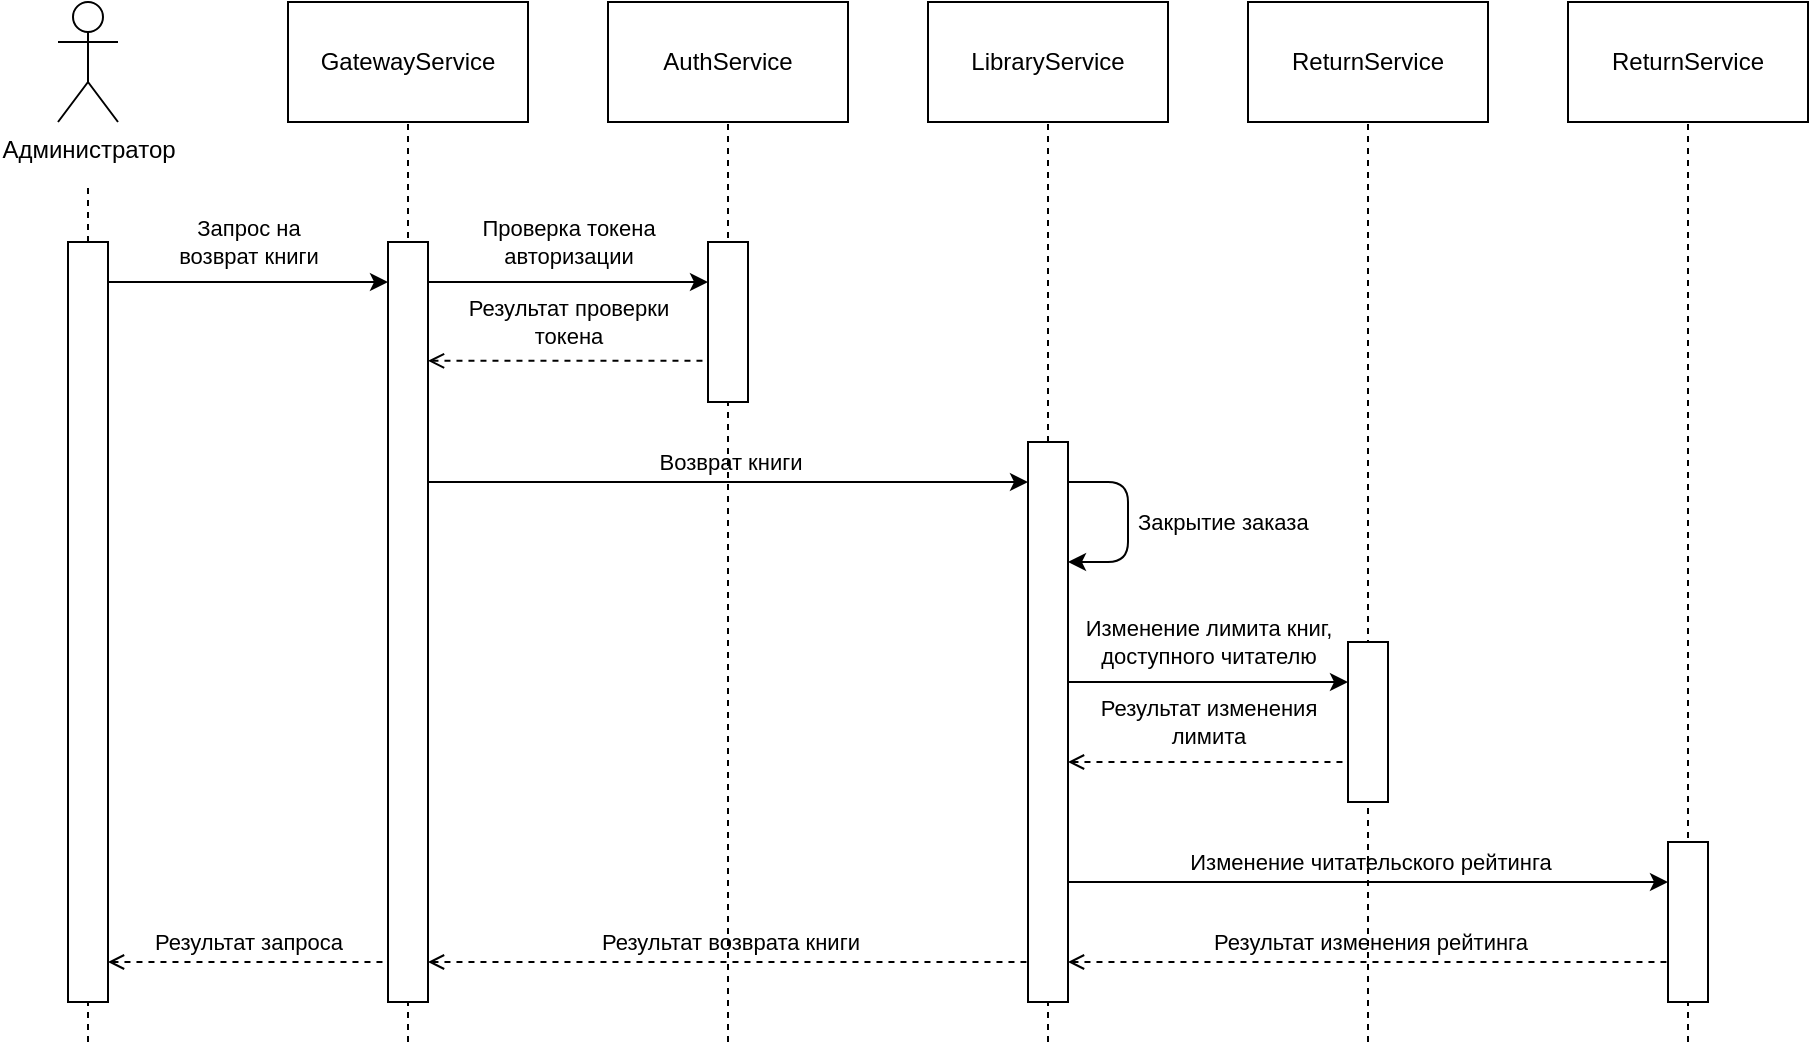 <mxfile version="14.6.13" type="device"><diagram id="RVRvGXG0RCsftaXjRqcX" name="Page-1"><mxGraphModel dx="946" dy="603" grid="1" gridSize="10" guides="1" tooltips="1" connect="1" arrows="1" fold="1" page="1" pageScale="1" pageWidth="827" pageHeight="1169" math="0" shadow="0"><root><mxCell id="0"/><mxCell id="1" parent="0"/><mxCell id="iawwBjDpLsOtYFc2O_PW-2" value="" style="endArrow=none;dashed=1;html=1;startArrow=none;labelBackgroundColor=none;" parent="1" source="iawwBjDpLsOtYFc2O_PW-12" edge="1"><mxGeometry width="50" height="50" relative="1" as="geometry"><mxPoint x="160" y="400" as="sourcePoint"/><mxPoint x="160" y="110" as="targetPoint"/></mxGeometry></mxCell><mxCell id="iawwBjDpLsOtYFc2O_PW-3" value="" style="endArrow=none;dashed=1;html=1;labelBackgroundColor=none;" parent="1" edge="1"><mxGeometry width="50" height="50" relative="1" as="geometry"><mxPoint x="320" y="540" as="sourcePoint"/><mxPoint x="320.0" y="80" as="targetPoint"/></mxGeometry></mxCell><mxCell id="iawwBjDpLsOtYFc2O_PW-4" value="" style="endArrow=none;dashed=1;html=1;startArrow=none;labelBackgroundColor=none;" parent="1" edge="1"><mxGeometry width="50" height="50" relative="1" as="geometry"><mxPoint x="480" y="540" as="sourcePoint"/><mxPoint x="480.0" y="80" as="targetPoint"/></mxGeometry></mxCell><mxCell id="iawwBjDpLsOtYFc2O_PW-6" value="Администратор" style="shape=umlActor;verticalLabelPosition=bottom;verticalAlign=top;html=1;outlineConnect=0;labelBackgroundColor=none;fillColor=none;" parent="1" vertex="1"><mxGeometry x="145" y="20" width="30" height="60" as="geometry"/></mxCell><mxCell id="iawwBjDpLsOtYFc2O_PW-7" value="GatewayService" style="rounded=0;whiteSpace=wrap;html=1;labelBackgroundColor=none;fillColor=none;" parent="1" vertex="1"><mxGeometry x="260" y="20" width="120" height="60" as="geometry"/></mxCell><mxCell id="iawwBjDpLsOtYFc2O_PW-8" value="AuthService" style="rounded=0;whiteSpace=wrap;html=1;labelBackgroundColor=none;fillColor=none;" parent="1" vertex="1"><mxGeometry x="420" y="20" width="120" height="60" as="geometry"/></mxCell><mxCell id="iawwBjDpLsOtYFc2O_PW-10" value="" style="rounded=0;whiteSpace=wrap;html=1;labelBackgroundColor=none;" parent="1" vertex="1"><mxGeometry x="310" y="140" width="20" height="380" as="geometry"/></mxCell><mxCell id="iawwBjDpLsOtYFc2O_PW-12" value="" style="rounded=0;whiteSpace=wrap;html=1;labelBackgroundColor=none;" parent="1" vertex="1"><mxGeometry x="150" y="140" width="20" height="380" as="geometry"/></mxCell><mxCell id="iawwBjDpLsOtYFc2O_PW-13" value="" style="endArrow=none;dashed=1;html=1;labelBackgroundColor=none;" parent="1" target="iawwBjDpLsOtYFc2O_PW-12" edge="1"><mxGeometry width="50" height="50" relative="1" as="geometry"><mxPoint x="160" y="540" as="sourcePoint"/><mxPoint x="160" y="110" as="targetPoint"/></mxGeometry></mxCell><mxCell id="iawwBjDpLsOtYFc2O_PW-15" value="" style="endArrow=classic;html=1;labelBackgroundColor=none;" parent="1" edge="1"><mxGeometry width="50" height="50" relative="1" as="geometry"><mxPoint x="170" y="160" as="sourcePoint"/><mxPoint x="310" y="160" as="targetPoint"/></mxGeometry></mxCell><mxCell id="iawwBjDpLsOtYFc2O_PW-16" value="Запрос на&lt;br&gt;возврат книги" style="edgeLabel;html=1;align=center;verticalAlign=middle;resizable=0;points=[];labelBackgroundColor=none;" parent="iawwBjDpLsOtYFc2O_PW-15" vertex="1" connectable="0"><mxGeometry x="-0.242" y="1" relative="1" as="geometry"><mxPoint x="17" y="-19" as="offset"/></mxGeometry></mxCell><mxCell id="iawwBjDpLsOtYFc2O_PW-17" value="" style="endArrow=classic;html=1;labelBackgroundColor=none;" parent="1" edge="1"><mxGeometry width="50" height="50" relative="1" as="geometry"><mxPoint x="330" y="160" as="sourcePoint"/><mxPoint x="470" y="160" as="targetPoint"/></mxGeometry></mxCell><mxCell id="iawwBjDpLsOtYFc2O_PW-18" value="Проверка токена&lt;br&gt;авторизации" style="edgeLabel;html=1;align=center;verticalAlign=middle;resizable=0;points=[];labelBackgroundColor=none;" parent="iawwBjDpLsOtYFc2O_PW-17" vertex="1" connectable="0"><mxGeometry x="-0.242" y="1" relative="1" as="geometry"><mxPoint x="17" y="-19" as="offset"/></mxGeometry></mxCell><mxCell id="iawwBjDpLsOtYFc2O_PW-19" value="" style="rounded=0;whiteSpace=wrap;html=1;labelBackgroundColor=none;" parent="1" vertex="1"><mxGeometry x="470" y="140" width="20" height="80" as="geometry"/></mxCell><mxCell id="iawwBjDpLsOtYFc2O_PW-20" value="" style="endArrow=none;dashed=1;html=1;startArrow=open;startFill=0;labelBackgroundColor=none;" parent="1" edge="1"><mxGeometry width="50" height="50" relative="1" as="geometry"><mxPoint x="330" y="199.43" as="sourcePoint"/><mxPoint x="470" y="199.43" as="targetPoint"/></mxGeometry></mxCell><mxCell id="iawwBjDpLsOtYFc2O_PW-21" value="Результат проверки&lt;br&gt;токена" style="edgeLabel;html=1;align=center;verticalAlign=middle;resizable=0;points=[];labelBackgroundColor=none;" parent="iawwBjDpLsOtYFc2O_PW-20" vertex="1" connectable="0"><mxGeometry x="-0.543" y="-1" relative="1" as="geometry"><mxPoint x="38" y="-21" as="offset"/></mxGeometry></mxCell><mxCell id="iawwBjDpLsOtYFc2O_PW-22" value="" style="endArrow=classic;html=1;labelBackgroundColor=none;" parent="1" edge="1"><mxGeometry width="50" height="50" relative="1" as="geometry"><mxPoint x="330" y="260" as="sourcePoint"/><mxPoint x="630" y="260" as="targetPoint"/></mxGeometry></mxCell><mxCell id="iawwBjDpLsOtYFc2O_PW-23" value="Возврат книги" style="edgeLabel;html=1;align=center;verticalAlign=middle;resizable=0;points=[];labelBackgroundColor=none;" parent="iawwBjDpLsOtYFc2O_PW-22" vertex="1" connectable="0"><mxGeometry x="-0.242" y="1" relative="1" as="geometry"><mxPoint x="37" y="-9" as="offset"/></mxGeometry></mxCell><mxCell id="iawwBjDpLsOtYFc2O_PW-27" value="" style="endArrow=none;dashed=1;html=1;startArrow=open;startFill=0;labelBackgroundColor=none;" parent="1" edge="1"><mxGeometry width="50" height="50" relative="1" as="geometry"><mxPoint x="330" y="500" as="sourcePoint"/><mxPoint x="630" y="500" as="targetPoint"/></mxGeometry></mxCell><mxCell id="iawwBjDpLsOtYFc2O_PW-28" value="Результат возврата книги" style="edgeLabel;html=1;align=center;verticalAlign=middle;resizable=0;points=[];labelBackgroundColor=none;" parent="iawwBjDpLsOtYFc2O_PW-27" vertex="1" connectable="0"><mxGeometry x="-0.543" y="-1" relative="1" as="geometry"><mxPoint x="82" y="-11" as="offset"/></mxGeometry></mxCell><mxCell id="iawwBjDpLsOtYFc2O_PW-30" value="" style="endArrow=none;dashed=1;html=1;startArrow=open;startFill=0;labelBackgroundColor=none;" parent="1" edge="1"><mxGeometry width="50" height="50" relative="1" as="geometry"><mxPoint x="170" y="500" as="sourcePoint"/><mxPoint x="310" y="500" as="targetPoint"/></mxGeometry></mxCell><mxCell id="iawwBjDpLsOtYFc2O_PW-31" value="Результат запроса" style="edgeLabel;html=1;align=center;verticalAlign=middle;resizable=0;points=[];labelBackgroundColor=none;" parent="iawwBjDpLsOtYFc2O_PW-30" vertex="1" connectable="0"><mxGeometry x="-0.543" y="-1" relative="1" as="geometry"><mxPoint x="38" y="-11" as="offset"/></mxGeometry></mxCell><mxCell id="iawwBjDpLsOtYFc2O_PW-32" value="" style="endArrow=none;dashed=1;html=1;startArrow=none;labelBackgroundColor=none;" parent="1" edge="1"><mxGeometry width="50" height="50" relative="1" as="geometry"><mxPoint x="640" y="540" as="sourcePoint"/><mxPoint x="640" y="80" as="targetPoint"/></mxGeometry></mxCell><mxCell id="iawwBjDpLsOtYFc2O_PW-33" value="LibraryService" style="rounded=0;whiteSpace=wrap;html=1;labelBackgroundColor=none;fillColor=none;" parent="1" vertex="1"><mxGeometry x="580" y="20" width="120" height="60" as="geometry"/></mxCell><mxCell id="iawwBjDpLsOtYFc2O_PW-34" value="" style="rounded=0;whiteSpace=wrap;html=1;labelBackgroundColor=none;" parent="1" vertex="1"><mxGeometry x="630" y="240" width="20" height="280" as="geometry"/></mxCell><mxCell id="iawwBjDpLsOtYFc2O_PW-35" value="" style="endArrow=classic;html=1;labelBackgroundColor=none;" parent="1" edge="1"><mxGeometry width="50" height="50" relative="1" as="geometry"><mxPoint x="650" y="260" as="sourcePoint"/><mxPoint x="650" y="300" as="targetPoint"/><Array as="points"><mxPoint x="680" y="260"/><mxPoint x="680" y="300"/></Array></mxGeometry></mxCell><mxCell id="iawwBjDpLsOtYFc2O_PW-38" value="Закрытие заказа" style="edgeLabel;html=1;align=left;verticalAlign=middle;resizable=0;points=[];labelBackgroundColor=none;" parent="iawwBjDpLsOtYFc2O_PW-35" vertex="1" connectable="0"><mxGeometry x="-0.062" y="-1" relative="1" as="geometry"><mxPoint x="4" y="3" as="offset"/></mxGeometry></mxCell><mxCell id="iawwBjDpLsOtYFc2O_PW-36" value="" style="endArrow=none;dashed=1;html=1;startArrow=none;labelBackgroundColor=none;" parent="1" edge="1"><mxGeometry width="50" height="50" relative="1" as="geometry"><mxPoint x="800" y="540" as="sourcePoint"/><mxPoint x="800" y="80" as="targetPoint"/></mxGeometry></mxCell><mxCell id="iawwBjDpLsOtYFc2O_PW-37" value="ReturnService" style="rounded=0;whiteSpace=wrap;html=1;labelBackgroundColor=none;fillColor=none;" parent="1" vertex="1"><mxGeometry x="740" y="20" width="120" height="60" as="geometry"/></mxCell><mxCell id="iawwBjDpLsOtYFc2O_PW-39" value="" style="endArrow=classic;html=1;labelBackgroundColor=none;" parent="1" edge="1"><mxGeometry width="50" height="50" relative="1" as="geometry"><mxPoint x="650" y="360" as="sourcePoint"/><mxPoint x="790" y="360" as="targetPoint"/></mxGeometry></mxCell><mxCell id="iawwBjDpLsOtYFc2O_PW-40" value="Изменение лимита книг,&lt;br&gt;доступного читателю" style="edgeLabel;html=1;align=center;verticalAlign=middle;resizable=0;points=[];labelBackgroundColor=none;" parent="iawwBjDpLsOtYFc2O_PW-39" vertex="1" connectable="0"><mxGeometry x="-0.242" y="1" relative="1" as="geometry"><mxPoint x="17" y="-19" as="offset"/></mxGeometry></mxCell><mxCell id="iawwBjDpLsOtYFc2O_PW-41" value="" style="rounded=0;whiteSpace=wrap;html=1;labelBackgroundColor=none;" parent="1" vertex="1"><mxGeometry x="790" y="340" width="20" height="80" as="geometry"/></mxCell><mxCell id="iawwBjDpLsOtYFc2O_PW-42" value="" style="endArrow=none;dashed=1;html=1;startArrow=open;startFill=0;labelBackgroundColor=none;" parent="1" edge="1"><mxGeometry width="50" height="50" relative="1" as="geometry"><mxPoint x="650" y="400.0" as="sourcePoint"/><mxPoint x="790" y="400.0" as="targetPoint"/></mxGeometry></mxCell><mxCell id="iawwBjDpLsOtYFc2O_PW-43" value="Результат изменения&lt;br&gt;лимита" style="edgeLabel;html=1;align=center;verticalAlign=middle;resizable=0;points=[];labelBackgroundColor=none;" parent="iawwBjDpLsOtYFc2O_PW-42" vertex="1" connectable="0"><mxGeometry x="-0.543" y="-1" relative="1" as="geometry"><mxPoint x="38" y="-21" as="offset"/></mxGeometry></mxCell><mxCell id="UBm7TD5s9E1MQBDaXDPz-3" value="ReturnService" style="rounded=0;whiteSpace=wrap;html=1;labelBackgroundColor=none;fillColor=none;" parent="1" vertex="1"><mxGeometry x="900" y="20" width="120" height="60" as="geometry"/></mxCell><mxCell id="UBm7TD5s9E1MQBDaXDPz-4" value="" style="endArrow=none;dashed=1;html=1;startArrow=none;labelBackgroundColor=none;" parent="1" edge="1"><mxGeometry width="50" height="50" relative="1" as="geometry"><mxPoint x="960" y="540" as="sourcePoint"/><mxPoint x="960" y="80" as="targetPoint"/></mxGeometry></mxCell><mxCell id="UBm7TD5s9E1MQBDaXDPz-5" value="" style="rounded=0;whiteSpace=wrap;html=1;labelBackgroundColor=none;" parent="1" vertex="1"><mxGeometry x="950" y="440" width="20" height="80" as="geometry"/></mxCell><mxCell id="UBm7TD5s9E1MQBDaXDPz-7" value="" style="endArrow=none;dashed=1;html=1;startArrow=open;startFill=0;labelBackgroundColor=none;" parent="1" edge="1"><mxGeometry width="50" height="50" relative="1" as="geometry"><mxPoint x="650" y="500" as="sourcePoint"/><mxPoint x="950" y="500" as="targetPoint"/></mxGeometry></mxCell><mxCell id="UBm7TD5s9E1MQBDaXDPz-8" value="Результат изменения рейтинга" style="edgeLabel;html=1;align=center;verticalAlign=middle;resizable=0;points=[];labelBackgroundColor=none;" parent="UBm7TD5s9E1MQBDaXDPz-7" vertex="1" connectable="0"><mxGeometry x="-0.543" y="-1" relative="1" as="geometry"><mxPoint x="82" y="-11" as="offset"/></mxGeometry></mxCell><mxCell id="UBm7TD5s9E1MQBDaXDPz-9" value="" style="endArrow=classic;html=1;labelBackgroundColor=none;" parent="1" edge="1"><mxGeometry width="50" height="50" relative="1" as="geometry"><mxPoint x="650" y="460.0" as="sourcePoint"/><mxPoint x="950" y="460.0" as="targetPoint"/></mxGeometry></mxCell><mxCell id="UBm7TD5s9E1MQBDaXDPz-10" value="Изменение читательского рейтинга" style="edgeLabel;html=1;align=center;verticalAlign=middle;resizable=0;points=[];labelBackgroundColor=none;" parent="UBm7TD5s9E1MQBDaXDPz-9" vertex="1" connectable="0"><mxGeometry x="-0.242" y="1" relative="1" as="geometry"><mxPoint x="37" y="-9" as="offset"/></mxGeometry></mxCell></root></mxGraphModel></diagram></mxfile>